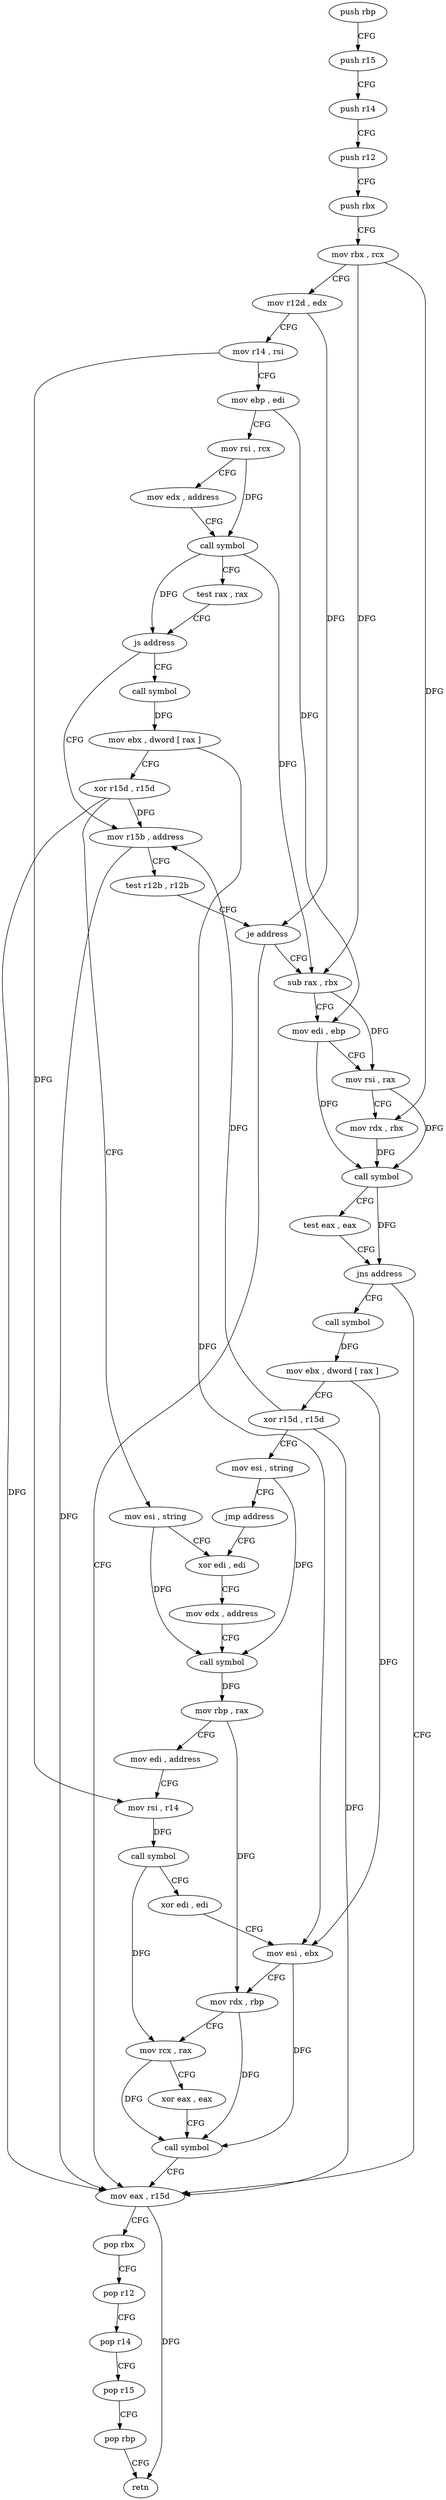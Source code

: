 digraph "func" {
"4228368" [label = "push rbp" ]
"4228369" [label = "push r15" ]
"4228371" [label = "push r14" ]
"4228373" [label = "push r12" ]
"4228375" [label = "push rbx" ]
"4228376" [label = "mov rbx , rcx" ]
"4228379" [label = "mov r12d , edx" ]
"4228382" [label = "mov r14 , rsi" ]
"4228385" [label = "mov ebp , edi" ]
"4228387" [label = "mov rsi , rcx" ]
"4228390" [label = "mov edx , address" ]
"4228395" [label = "call symbol" ]
"4228400" [label = "test rax , rax" ]
"4228403" [label = "js address" ]
"4228450" [label = "call symbol" ]
"4228405" [label = "mov r15b , address" ]
"4228455" [label = "mov ebx , dword [ rax ]" ]
"4228457" [label = "xor r15d , r15d" ]
"4228460" [label = "mov esi , string" ]
"4228465" [label = "xor edi , edi" ]
"4228408" [label = "test r12b , r12b" ]
"4228411" [label = "je address" ]
"4228510" [label = "mov eax , r15d" ]
"4228413" [label = "sub rax , rbx" ]
"4228513" [label = "pop rbx" ]
"4228514" [label = "pop r12" ]
"4228516" [label = "pop r14" ]
"4228518" [label = "pop r15" ]
"4228520" [label = "pop rbp" ]
"4228521" [label = "retn" ]
"4228416" [label = "mov edi , ebp" ]
"4228418" [label = "mov rsi , rax" ]
"4228421" [label = "mov rdx , rbx" ]
"4228424" [label = "call symbol" ]
"4228429" [label = "test eax , eax" ]
"4228431" [label = "jns address" ]
"4228433" [label = "call symbol" ]
"4228438" [label = "mov ebx , dword [ rax ]" ]
"4228440" [label = "xor r15d , r15d" ]
"4228443" [label = "mov esi , string" ]
"4228448" [label = "jmp address" ]
"4228467" [label = "mov edx , address" ]
"4228472" [label = "call symbol" ]
"4228477" [label = "mov rbp , rax" ]
"4228480" [label = "mov edi , address" ]
"4228485" [label = "mov rsi , r14" ]
"4228488" [label = "call symbol" ]
"4228493" [label = "xor edi , edi" ]
"4228495" [label = "mov esi , ebx" ]
"4228497" [label = "mov rdx , rbp" ]
"4228500" [label = "mov rcx , rax" ]
"4228503" [label = "xor eax , eax" ]
"4228505" [label = "call symbol" ]
"4228368" -> "4228369" [ label = "CFG" ]
"4228369" -> "4228371" [ label = "CFG" ]
"4228371" -> "4228373" [ label = "CFG" ]
"4228373" -> "4228375" [ label = "CFG" ]
"4228375" -> "4228376" [ label = "CFG" ]
"4228376" -> "4228379" [ label = "CFG" ]
"4228376" -> "4228413" [ label = "DFG" ]
"4228376" -> "4228421" [ label = "DFG" ]
"4228379" -> "4228382" [ label = "CFG" ]
"4228379" -> "4228411" [ label = "DFG" ]
"4228382" -> "4228385" [ label = "CFG" ]
"4228382" -> "4228485" [ label = "DFG" ]
"4228385" -> "4228387" [ label = "CFG" ]
"4228385" -> "4228416" [ label = "DFG" ]
"4228387" -> "4228390" [ label = "CFG" ]
"4228387" -> "4228395" [ label = "DFG" ]
"4228390" -> "4228395" [ label = "CFG" ]
"4228395" -> "4228400" [ label = "CFG" ]
"4228395" -> "4228403" [ label = "DFG" ]
"4228395" -> "4228413" [ label = "DFG" ]
"4228400" -> "4228403" [ label = "CFG" ]
"4228403" -> "4228450" [ label = "CFG" ]
"4228403" -> "4228405" [ label = "CFG" ]
"4228450" -> "4228455" [ label = "DFG" ]
"4228405" -> "4228408" [ label = "CFG" ]
"4228405" -> "4228510" [ label = "DFG" ]
"4228455" -> "4228457" [ label = "CFG" ]
"4228455" -> "4228495" [ label = "DFG" ]
"4228457" -> "4228460" [ label = "CFG" ]
"4228457" -> "4228405" [ label = "DFG" ]
"4228457" -> "4228510" [ label = "DFG" ]
"4228460" -> "4228465" [ label = "CFG" ]
"4228460" -> "4228472" [ label = "DFG" ]
"4228465" -> "4228467" [ label = "CFG" ]
"4228408" -> "4228411" [ label = "CFG" ]
"4228411" -> "4228510" [ label = "CFG" ]
"4228411" -> "4228413" [ label = "CFG" ]
"4228510" -> "4228513" [ label = "CFG" ]
"4228510" -> "4228521" [ label = "DFG" ]
"4228413" -> "4228416" [ label = "CFG" ]
"4228413" -> "4228418" [ label = "DFG" ]
"4228513" -> "4228514" [ label = "CFG" ]
"4228514" -> "4228516" [ label = "CFG" ]
"4228516" -> "4228518" [ label = "CFG" ]
"4228518" -> "4228520" [ label = "CFG" ]
"4228520" -> "4228521" [ label = "CFG" ]
"4228416" -> "4228418" [ label = "CFG" ]
"4228416" -> "4228424" [ label = "DFG" ]
"4228418" -> "4228421" [ label = "CFG" ]
"4228418" -> "4228424" [ label = "DFG" ]
"4228421" -> "4228424" [ label = "DFG" ]
"4228424" -> "4228429" [ label = "CFG" ]
"4228424" -> "4228431" [ label = "DFG" ]
"4228429" -> "4228431" [ label = "CFG" ]
"4228431" -> "4228510" [ label = "CFG" ]
"4228431" -> "4228433" [ label = "CFG" ]
"4228433" -> "4228438" [ label = "DFG" ]
"4228438" -> "4228440" [ label = "CFG" ]
"4228438" -> "4228495" [ label = "DFG" ]
"4228440" -> "4228443" [ label = "CFG" ]
"4228440" -> "4228405" [ label = "DFG" ]
"4228440" -> "4228510" [ label = "DFG" ]
"4228443" -> "4228448" [ label = "CFG" ]
"4228443" -> "4228472" [ label = "DFG" ]
"4228448" -> "4228465" [ label = "CFG" ]
"4228467" -> "4228472" [ label = "CFG" ]
"4228472" -> "4228477" [ label = "DFG" ]
"4228477" -> "4228480" [ label = "CFG" ]
"4228477" -> "4228497" [ label = "DFG" ]
"4228480" -> "4228485" [ label = "CFG" ]
"4228485" -> "4228488" [ label = "DFG" ]
"4228488" -> "4228493" [ label = "CFG" ]
"4228488" -> "4228500" [ label = "DFG" ]
"4228493" -> "4228495" [ label = "CFG" ]
"4228495" -> "4228497" [ label = "CFG" ]
"4228495" -> "4228505" [ label = "DFG" ]
"4228497" -> "4228500" [ label = "CFG" ]
"4228497" -> "4228505" [ label = "DFG" ]
"4228500" -> "4228503" [ label = "CFG" ]
"4228500" -> "4228505" [ label = "DFG" ]
"4228503" -> "4228505" [ label = "CFG" ]
"4228505" -> "4228510" [ label = "CFG" ]
}
